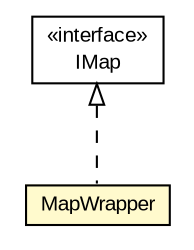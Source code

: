 #!/usr/local/bin/dot
#
# Class diagram 
# Generated by UMLGraph version R5_6-24-gf6e263 (http://www.umlgraph.org/)
#

digraph G {
	edge [fontname="arial",fontsize=10,labelfontname="arial",labelfontsize=10];
	node [fontname="arial",fontsize=10,shape=plaintext];
	nodesep=0.25;
	ranksep=0.5;
	// org.osmdroid.api.IMap
	c90723 [label=<<table title="org.osmdroid.api.IMap" border="0" cellborder="1" cellspacing="0" cellpadding="2" port="p" href="../../../api/IMap.html">
		<tr><td><table border="0" cellspacing="0" cellpadding="1">
<tr><td align="center" balign="center"> &#171;interface&#187; </td></tr>
<tr><td align="center" balign="center"> IMap </td></tr>
		</table></td></tr>
		</table>>, URL="../../../api/IMap.html", fontname="arial", fontcolor="black", fontsize=10.0];
	// org.osmdroid.google.wrapper.v2.MapWrapper
	c90741 [label=<<table title="org.osmdroid.google.wrapper.v2.MapWrapper" border="0" cellborder="1" cellspacing="0" cellpadding="2" port="p" bgcolor="lemonChiffon" href="./MapWrapper.html">
		<tr><td><table border="0" cellspacing="0" cellpadding="1">
<tr><td align="center" balign="center"> MapWrapper </td></tr>
		</table></td></tr>
		</table>>, URL="./MapWrapper.html", fontname="arial", fontcolor="black", fontsize=10.0];
	//org.osmdroid.google.wrapper.v2.MapWrapper implements org.osmdroid.api.IMap
	c90723:p -> c90741:p [dir=back,arrowtail=empty,style=dashed];
}

